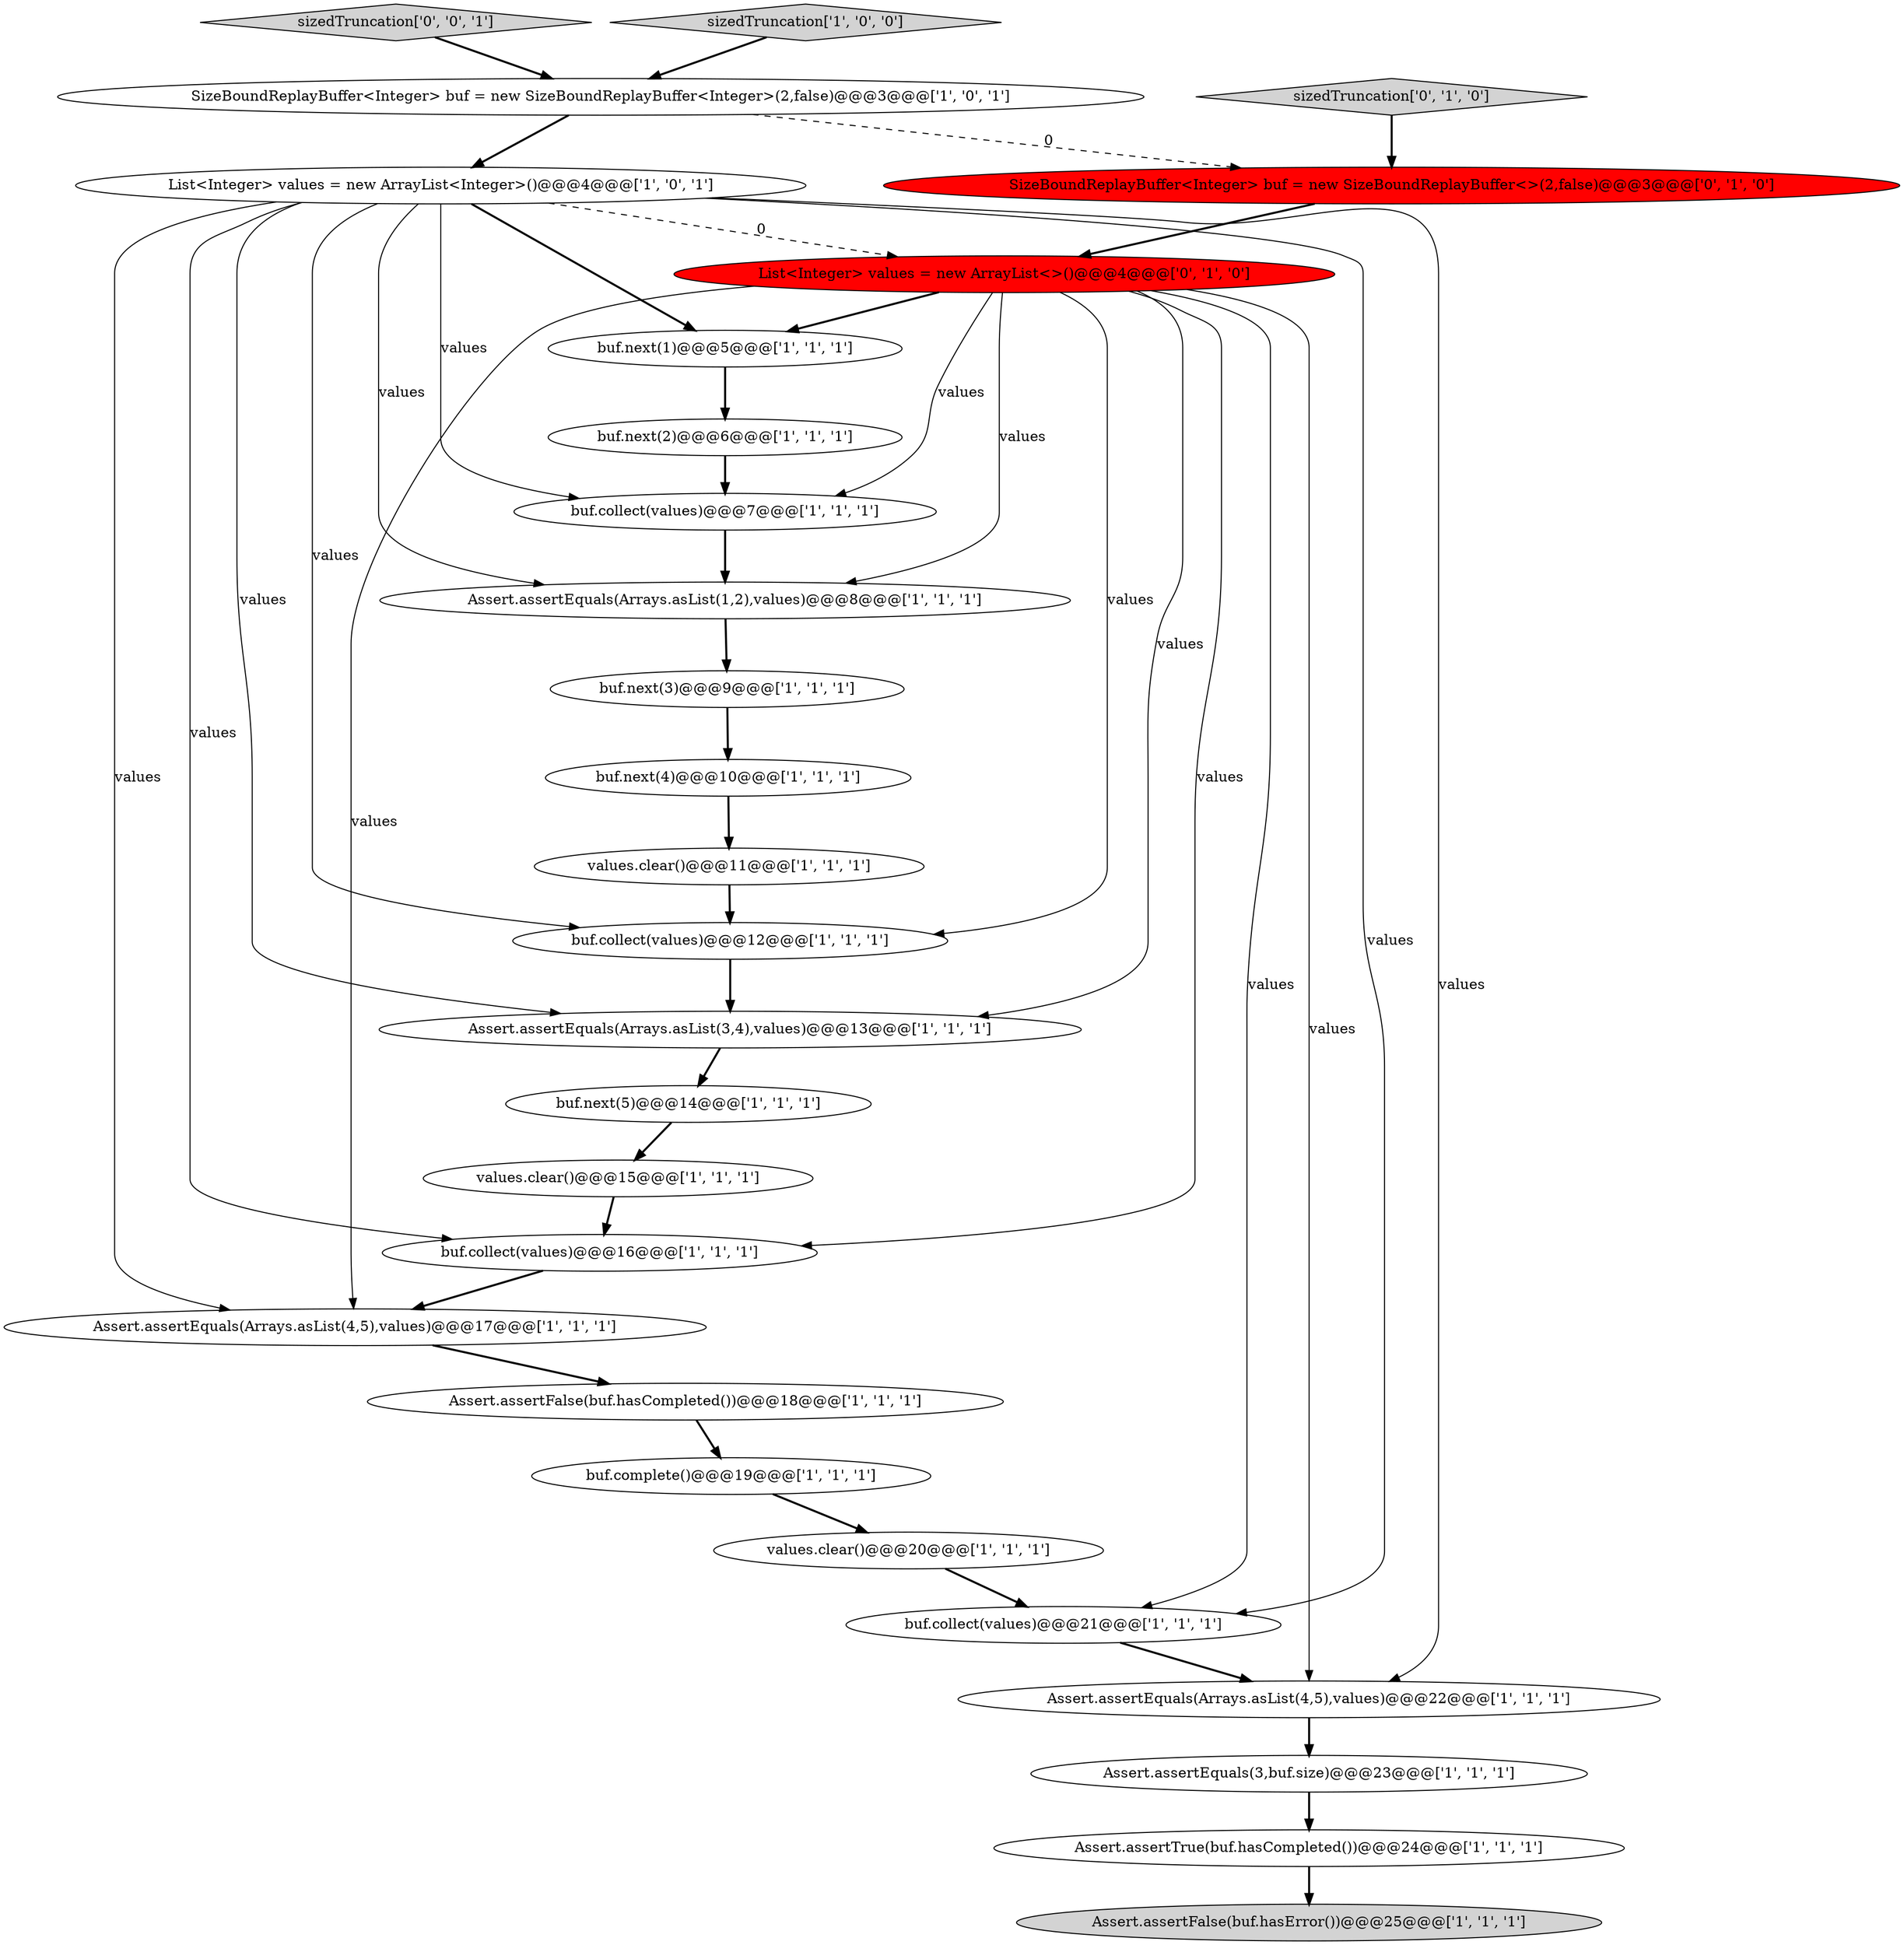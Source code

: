digraph {
21 [style = filled, label = "values.clear()@@@15@@@['1', '1', '1']", fillcolor = white, shape = ellipse image = "AAA0AAABBB1BBB"];
22 [style = filled, label = "buf.next(5)@@@14@@@['1', '1', '1']", fillcolor = white, shape = ellipse image = "AAA0AAABBB1BBB"];
3 [style = filled, label = "buf.complete()@@@19@@@['1', '1', '1']", fillcolor = white, shape = ellipse image = "AAA0AAABBB1BBB"];
7 [style = filled, label = "buf.collect(values)@@@12@@@['1', '1', '1']", fillcolor = white, shape = ellipse image = "AAA0AAABBB1BBB"];
15 [style = filled, label = "Assert.assertEquals(Arrays.asList(1,2),values)@@@8@@@['1', '1', '1']", fillcolor = white, shape = ellipse image = "AAA0AAABBB1BBB"];
14 [style = filled, label = "values.clear()@@@11@@@['1', '1', '1']", fillcolor = white, shape = ellipse image = "AAA0AAABBB1BBB"];
10 [style = filled, label = "Assert.assertEquals(3,buf.size)@@@23@@@['1', '1', '1']", fillcolor = white, shape = ellipse image = "AAA0AAABBB1BBB"];
27 [style = filled, label = "sizedTruncation['0', '0', '1']", fillcolor = lightgray, shape = diamond image = "AAA0AAABBB3BBB"];
5 [style = filled, label = "sizedTruncation['1', '0', '0']", fillcolor = lightgray, shape = diamond image = "AAA0AAABBB1BBB"];
0 [style = filled, label = "buf.next(3)@@@9@@@['1', '1', '1']", fillcolor = white, shape = ellipse image = "AAA0AAABBB1BBB"];
9 [style = filled, label = "Assert.assertEquals(Arrays.asList(4,5),values)@@@17@@@['1', '1', '1']", fillcolor = white, shape = ellipse image = "AAA0AAABBB1BBB"];
18 [style = filled, label = "buf.collect(values)@@@16@@@['1', '1', '1']", fillcolor = white, shape = ellipse image = "AAA0AAABBB1BBB"];
24 [style = filled, label = "sizedTruncation['0', '1', '0']", fillcolor = lightgray, shape = diamond image = "AAA0AAABBB2BBB"];
20 [style = filled, label = "buf.next(1)@@@5@@@['1', '1', '1']", fillcolor = white, shape = ellipse image = "AAA0AAABBB1BBB"];
8 [style = filled, label = "buf.next(2)@@@6@@@['1', '1', '1']", fillcolor = white, shape = ellipse image = "AAA0AAABBB1BBB"];
13 [style = filled, label = "Assert.assertEquals(Arrays.asList(3,4),values)@@@13@@@['1', '1', '1']", fillcolor = white, shape = ellipse image = "AAA0AAABBB1BBB"];
1 [style = filled, label = "buf.collect(values)@@@7@@@['1', '1', '1']", fillcolor = white, shape = ellipse image = "AAA0AAABBB1BBB"];
2 [style = filled, label = "Assert.assertFalse(buf.hasCompleted())@@@18@@@['1', '1', '1']", fillcolor = white, shape = ellipse image = "AAA0AAABBB1BBB"];
6 [style = filled, label = "Assert.assertTrue(buf.hasCompleted())@@@24@@@['1', '1', '1']", fillcolor = white, shape = ellipse image = "AAA0AAABBB1BBB"];
26 [style = filled, label = "List<Integer> values = new ArrayList<>()@@@4@@@['0', '1', '0']", fillcolor = red, shape = ellipse image = "AAA1AAABBB2BBB"];
11 [style = filled, label = "buf.collect(values)@@@21@@@['1', '1', '1']", fillcolor = white, shape = ellipse image = "AAA0AAABBB1BBB"];
17 [style = filled, label = "List<Integer> values = new ArrayList<Integer>()@@@4@@@['1', '0', '1']", fillcolor = white, shape = ellipse image = "AAA0AAABBB1BBB"];
19 [style = filled, label = "buf.next(4)@@@10@@@['1', '1', '1']", fillcolor = white, shape = ellipse image = "AAA0AAABBB1BBB"];
25 [style = filled, label = "SizeBoundReplayBuffer<Integer> buf = new SizeBoundReplayBuffer<>(2,false)@@@3@@@['0', '1', '0']", fillcolor = red, shape = ellipse image = "AAA1AAABBB2BBB"];
4 [style = filled, label = "values.clear()@@@20@@@['1', '1', '1']", fillcolor = white, shape = ellipse image = "AAA0AAABBB1BBB"];
16 [style = filled, label = "Assert.assertEquals(Arrays.asList(4,5),values)@@@22@@@['1', '1', '1']", fillcolor = white, shape = ellipse image = "AAA0AAABBB1BBB"];
23 [style = filled, label = "Assert.assertFalse(buf.hasError())@@@25@@@['1', '1', '1']", fillcolor = lightgray, shape = ellipse image = "AAA0AAABBB1BBB"];
12 [style = filled, label = "SizeBoundReplayBuffer<Integer> buf = new SizeBoundReplayBuffer<Integer>(2,false)@@@3@@@['1', '0', '1']", fillcolor = white, shape = ellipse image = "AAA0AAABBB1BBB"];
7->13 [style = bold, label=""];
11->16 [style = bold, label=""];
27->12 [style = bold, label=""];
9->2 [style = bold, label=""];
0->19 [style = bold, label=""];
16->10 [style = bold, label=""];
6->23 [style = bold, label=""];
1->15 [style = bold, label=""];
2->3 [style = bold, label=""];
26->9 [style = solid, label="values"];
12->17 [style = bold, label=""];
26->13 [style = solid, label="values"];
22->21 [style = bold, label=""];
17->18 [style = solid, label="values"];
26->1 [style = solid, label="values"];
17->7 [style = solid, label="values"];
3->4 [style = bold, label=""];
10->6 [style = bold, label=""];
26->11 [style = solid, label="values"];
21->18 [style = bold, label=""];
14->7 [style = bold, label=""];
8->1 [style = bold, label=""];
26->18 [style = solid, label="values"];
26->7 [style = solid, label="values"];
20->8 [style = bold, label=""];
12->25 [style = dashed, label="0"];
19->14 [style = bold, label=""];
5->12 [style = bold, label=""];
24->25 [style = bold, label=""];
15->0 [style = bold, label=""];
17->13 [style = solid, label="values"];
25->26 [style = bold, label=""];
17->11 [style = solid, label="values"];
18->9 [style = bold, label=""];
26->15 [style = solid, label="values"];
17->26 [style = dashed, label="0"];
13->22 [style = bold, label=""];
17->15 [style = solid, label="values"];
4->11 [style = bold, label=""];
17->9 [style = solid, label="values"];
17->1 [style = solid, label="values"];
26->20 [style = bold, label=""];
17->20 [style = bold, label=""];
26->16 [style = solid, label="values"];
17->16 [style = solid, label="values"];
}
